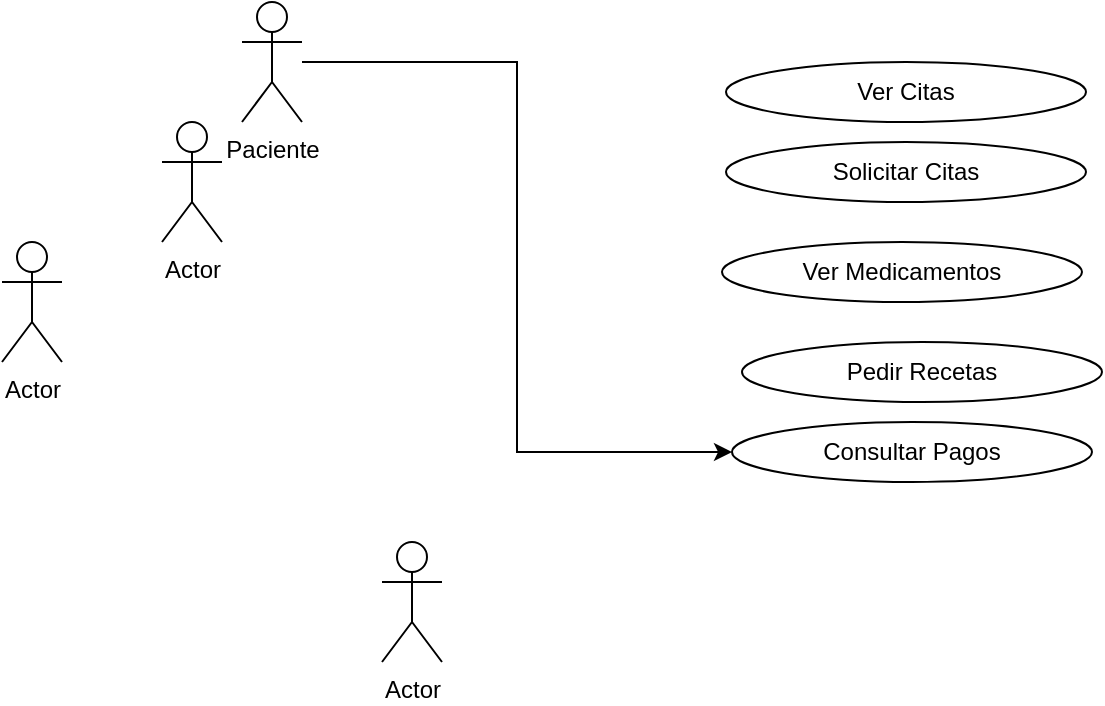 <mxfile version="26.0.16">
  <diagram name="Página-1" id="d9WB7yag9lj2vRWepkvj">
    <mxGraphModel dx="1120" dy="468" grid="1" gridSize="10" guides="1" tooltips="1" connect="1" arrows="1" fold="1" page="1" pageScale="1" pageWidth="827" pageHeight="1169" math="0" shadow="0">
      <root>
        <mxCell id="0" />
        <mxCell id="1" parent="0" />
        <mxCell id="gVpPwzynozqauGMlb4JV-1" value="Actor" style="shape=umlActor;verticalLabelPosition=bottom;verticalAlign=top;html=1;outlineConnect=0;" parent="1" vertex="1">
          <mxGeometry x="200" y="120" width="30" height="60" as="geometry" />
        </mxCell>
        <mxCell id="gVpPwzynozqauGMlb4JV-2" value="Actor" style="shape=umlActor;verticalLabelPosition=bottom;verticalAlign=top;html=1;outlineConnect=0;" parent="1" vertex="1">
          <mxGeometry x="310" y="330" width="30" height="60" as="geometry" />
        </mxCell>
        <mxCell id="gVpPwzynozqauGMlb4JV-3" value="Actor" style="shape=umlActor;verticalLabelPosition=bottom;verticalAlign=top;html=1;outlineConnect=0;" parent="1" vertex="1">
          <mxGeometry x="120" y="180" width="30" height="60" as="geometry" />
        </mxCell>
        <mxCell id="sisSKAefN8vNrDVJl1UH-1" style="edgeStyle=orthogonalEdgeStyle;rounded=0;orthogonalLoop=1;jettySize=auto;html=1;entryX=0;entryY=0.5;entryDx=0;entryDy=0;" edge="1" parent="1" source="gVpPwzynozqauGMlb4JV-4" target="gVpPwzynozqauGMlb4JV-13">
          <mxGeometry relative="1" as="geometry" />
        </mxCell>
        <mxCell id="gVpPwzynozqauGMlb4JV-4" value="Paciente" style="shape=umlActor;verticalLabelPosition=bottom;verticalAlign=top;html=1;outlineConnect=0;" parent="1" vertex="1">
          <mxGeometry x="240" y="60" width="30" height="60" as="geometry" />
        </mxCell>
        <mxCell id="gVpPwzynozqauGMlb4JV-5" value="Ver Citas" style="ellipse;whiteSpace=wrap;html=1;" parent="1" vertex="1">
          <mxGeometry x="482" y="90" width="180" height="30" as="geometry" />
        </mxCell>
        <mxCell id="gVpPwzynozqauGMlb4JV-11" value="Solicitar Citas" style="ellipse;whiteSpace=wrap;html=1;" parent="1" vertex="1">
          <mxGeometry x="482" y="130" width="180" height="30" as="geometry" />
        </mxCell>
        <mxCell id="gVpPwzynozqauGMlb4JV-12" value="Ver Medicamentos" style="ellipse;whiteSpace=wrap;html=1;" parent="1" vertex="1">
          <mxGeometry x="480" y="180" width="180" height="30" as="geometry" />
        </mxCell>
        <mxCell id="gVpPwzynozqauGMlb4JV-13" value="Consultar Pagos" style="ellipse;whiteSpace=wrap;html=1;" parent="1" vertex="1">
          <mxGeometry x="485" y="270" width="180" height="30" as="geometry" />
        </mxCell>
        <mxCell id="gVpPwzynozqauGMlb4JV-14" value="Pedir Recetas" style="ellipse;whiteSpace=wrap;html=1;" parent="1" vertex="1">
          <mxGeometry x="490" y="230" width="180" height="30" as="geometry" />
        </mxCell>
      </root>
    </mxGraphModel>
  </diagram>
</mxfile>
